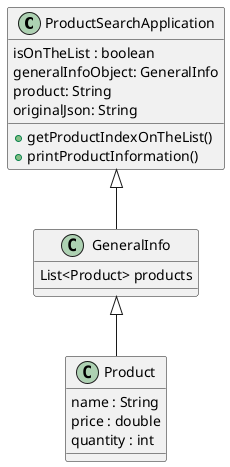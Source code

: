 @startuml

class ProductSearchApplication{
    isOnTheList : boolean
    generalInfoObject: GeneralInfo
    product: String
    originalJson: String


    + getProductIndexOnTheList()
    + printProductInformation()


}

ProductSearchApplication <|-- GeneralInfo
GeneralInfo <|-- Product


class GeneralInfo{
    List<Product> products
}

class Product{
    name : String
    price : double
    quantity : int
}


@enduml